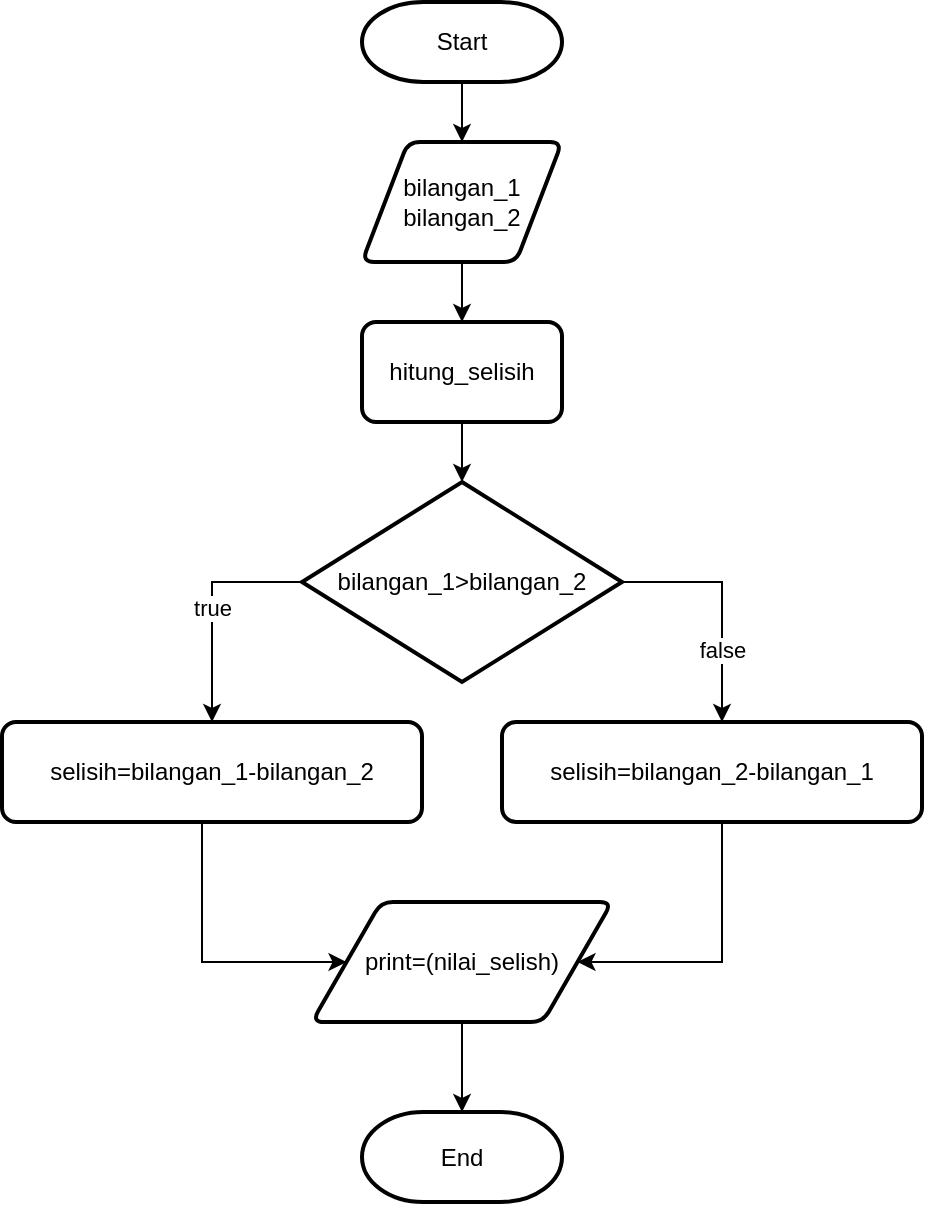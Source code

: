 <mxfile version="14.4.3" type="device"><diagram id="_soGaFQJi1WFw3_a_M_r" name="Page-1"><mxGraphModel dx="1263" dy="465" grid="1" gridSize="10" guides="1" tooltips="1" connect="1" arrows="1" fold="1" page="1" pageScale="1" pageWidth="827" pageHeight="1169" math="0" shadow="0"><root><mxCell id="0"/><mxCell id="1" parent="0"/><mxCell id="LPzOrCG_3Ah-0wvYj-bp-7" style="edgeStyle=orthogonalEdgeStyle;rounded=0;orthogonalLoop=1;jettySize=auto;html=1;exitX=0.5;exitY=1;exitDx=0;exitDy=0;exitPerimeter=0;entryX=0.5;entryY=0;entryDx=0;entryDy=0;" parent="1" source="LPzOrCG_3Ah-0wvYj-bp-1" target="LPzOrCG_3Ah-0wvYj-bp-2" edge="1"><mxGeometry relative="1" as="geometry"/></mxCell><mxCell id="LPzOrCG_3Ah-0wvYj-bp-1" value="Start" style="strokeWidth=2;html=1;shape=mxgraph.flowchart.terminator;whiteSpace=wrap;" parent="1" vertex="1"><mxGeometry x="130" y="30" width="100" height="40" as="geometry"/></mxCell><mxCell id="LPzOrCG_3Ah-0wvYj-bp-8" style="edgeStyle=orthogonalEdgeStyle;rounded=0;orthogonalLoop=1;jettySize=auto;html=1;exitX=0.5;exitY=1;exitDx=0;exitDy=0;entryX=0.5;entryY=0;entryDx=0;entryDy=0;" parent="1" source="LPzOrCG_3Ah-0wvYj-bp-2" target="LPzOrCG_3Ah-0wvYj-bp-3" edge="1"><mxGeometry relative="1" as="geometry"/></mxCell><mxCell id="LPzOrCG_3Ah-0wvYj-bp-2" value="bilangan_1&lt;br&gt;bilangan_2" style="shape=parallelogram;html=1;strokeWidth=2;perimeter=parallelogramPerimeter;whiteSpace=wrap;rounded=1;arcSize=12;size=0.23;" parent="1" vertex="1"><mxGeometry x="130" y="100" width="100" height="60" as="geometry"/></mxCell><mxCell id="LPzOrCG_3Ah-0wvYj-bp-16" style="edgeStyle=orthogonalEdgeStyle;rounded=0;orthogonalLoop=1;jettySize=auto;html=1;exitX=0.5;exitY=1;exitDx=0;exitDy=0;entryX=0.5;entryY=0;entryDx=0;entryDy=0;entryPerimeter=0;" parent="1" source="LPzOrCG_3Ah-0wvYj-bp-3" target="LPzOrCG_3Ah-0wvYj-bp-4" edge="1"><mxGeometry relative="1" as="geometry"/></mxCell><mxCell id="LPzOrCG_3Ah-0wvYj-bp-3" value="hitung_selisih" style="rounded=1;whiteSpace=wrap;html=1;absoluteArcSize=1;arcSize=14;strokeWidth=2;" parent="1" vertex="1"><mxGeometry x="130" y="190" width="100" height="50" as="geometry"/></mxCell><mxCell id="LPzOrCG_3Ah-0wvYj-bp-4" value="bilangan_1&amp;gt;bilangan_2" style="strokeWidth=2;html=1;shape=mxgraph.flowchart.decision;whiteSpace=wrap;" parent="1" vertex="1"><mxGeometry x="100" y="270" width="160" height="100" as="geometry"/></mxCell><mxCell id="LPzOrCG_3Ah-0wvYj-bp-11" style="edgeStyle=orthogonalEdgeStyle;rounded=0;orthogonalLoop=1;jettySize=auto;html=1;exitX=0.5;exitY=1;exitDx=0;exitDy=0;entryX=1;entryY=0.5;entryDx=0;entryDy=0;" parent="1" source="LPzOrCG_3Ah-0wvYj-bp-5" target="LPzOrCG_3Ah-0wvYj-bp-10" edge="1"><mxGeometry relative="1" as="geometry"><Array as="points"><mxPoint x="310" y="510"/></Array></mxGeometry></mxCell><mxCell id="LPzOrCG_3Ah-0wvYj-bp-5" value="selisih=bilangan_2-bilangan_1" style="rounded=1;whiteSpace=wrap;html=1;absoluteArcSize=1;arcSize=14;strokeWidth=2;" parent="1" vertex="1"><mxGeometry x="200" y="390" width="210" height="50" as="geometry"/></mxCell><mxCell id="LPzOrCG_3Ah-0wvYj-bp-12" style="edgeStyle=orthogonalEdgeStyle;rounded=0;orthogonalLoop=1;jettySize=auto;html=1;exitX=0.5;exitY=1;exitDx=0;exitDy=0;entryX=0;entryY=0.5;entryDx=0;entryDy=0;" parent="1" source="LPzOrCG_3Ah-0wvYj-bp-6" target="LPzOrCG_3Ah-0wvYj-bp-10" edge="1"><mxGeometry relative="1" as="geometry"><Array as="points"><mxPoint x="50" y="510"/></Array></mxGeometry></mxCell><mxCell id="LPzOrCG_3Ah-0wvYj-bp-6" value="selisih=bilangan_1-bilangan_2" style="rounded=1;whiteSpace=wrap;html=1;absoluteArcSize=1;arcSize=14;strokeWidth=2;" parent="1" vertex="1"><mxGeometry x="-50" y="390" width="210" height="50" as="geometry"/></mxCell><mxCell id="LPzOrCG_3Ah-0wvYj-bp-18" style="edgeStyle=orthogonalEdgeStyle;rounded=0;orthogonalLoop=1;jettySize=auto;html=1;exitX=0.5;exitY=1;exitDx=0;exitDy=0;entryX=0.5;entryY=0;entryDx=0;entryDy=0;entryPerimeter=0;" parent="1" source="LPzOrCG_3Ah-0wvYj-bp-10" target="LPzOrCG_3Ah-0wvYj-bp-17" edge="1"><mxGeometry relative="1" as="geometry"/></mxCell><mxCell id="LPzOrCG_3Ah-0wvYj-bp-10" value="print=(nilai_selish)" style="shape=parallelogram;html=1;strokeWidth=2;perimeter=parallelogramPerimeter;whiteSpace=wrap;rounded=1;arcSize=12;size=0.23;" parent="1" vertex="1"><mxGeometry x="105" y="480" width="150" height="60" as="geometry"/></mxCell><mxCell id="LPzOrCG_3Ah-0wvYj-bp-17" value="End" style="strokeWidth=2;html=1;shape=mxgraph.flowchart.terminator;whiteSpace=wrap;" parent="1" vertex="1"><mxGeometry x="130" y="585" width="100" height="45" as="geometry"/></mxCell><mxCell id="LPzOrCG_3Ah-0wvYj-bp-15" value="true" style="edgeStyle=orthogonalEdgeStyle;rounded=0;orthogonalLoop=1;jettySize=auto;html=1;exitX=0;exitY=0.5;exitDx=0;exitDy=0;exitPerimeter=0;entryX=0.5;entryY=0;entryDx=0;entryDy=0;" parent="1" source="LPzOrCG_3Ah-0wvYj-bp-4" target="LPzOrCG_3Ah-0wvYj-bp-6" edge="1"><mxGeometry relative="1" as="geometry"/></mxCell><mxCell id="LPzOrCG_3Ah-0wvYj-bp-14" value="false" style="edgeStyle=orthogonalEdgeStyle;rounded=0;orthogonalLoop=1;jettySize=auto;html=1;exitX=1;exitY=0.5;exitDx=0;exitDy=0;exitPerimeter=0;" parent="1" source="LPzOrCG_3Ah-0wvYj-bp-4" edge="1"><mxGeometry x="0.394" relative="1" as="geometry"><mxPoint x="310" y="390" as="targetPoint"/><Array as="points"><mxPoint x="310" y="320"/><mxPoint x="310" y="390"/></Array><mxPoint as="offset"/></mxGeometry></mxCell></root></mxGraphModel></diagram></mxfile>